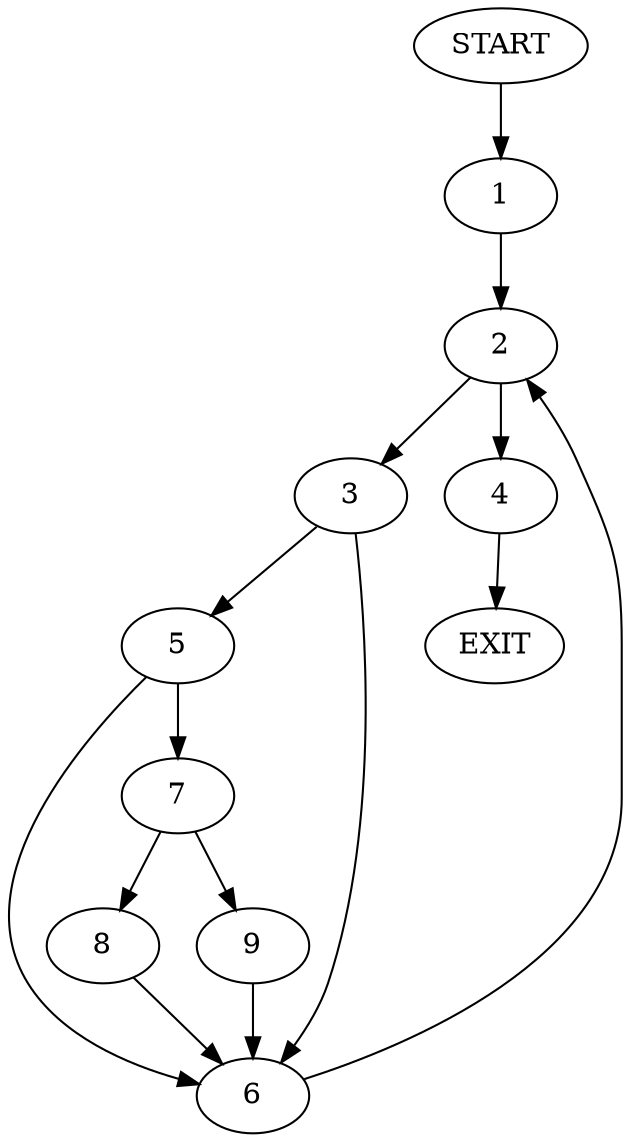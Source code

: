 digraph {
0 [label="START"]
10 [label="EXIT"]
0 -> 1
1 -> 2
2 -> 3
2 -> 4
4 -> 10
3 -> 5
3 -> 6
5 -> 7
5 -> 6
6 -> 2
7 -> 8
7 -> 9
8 -> 6
9 -> 6
}
